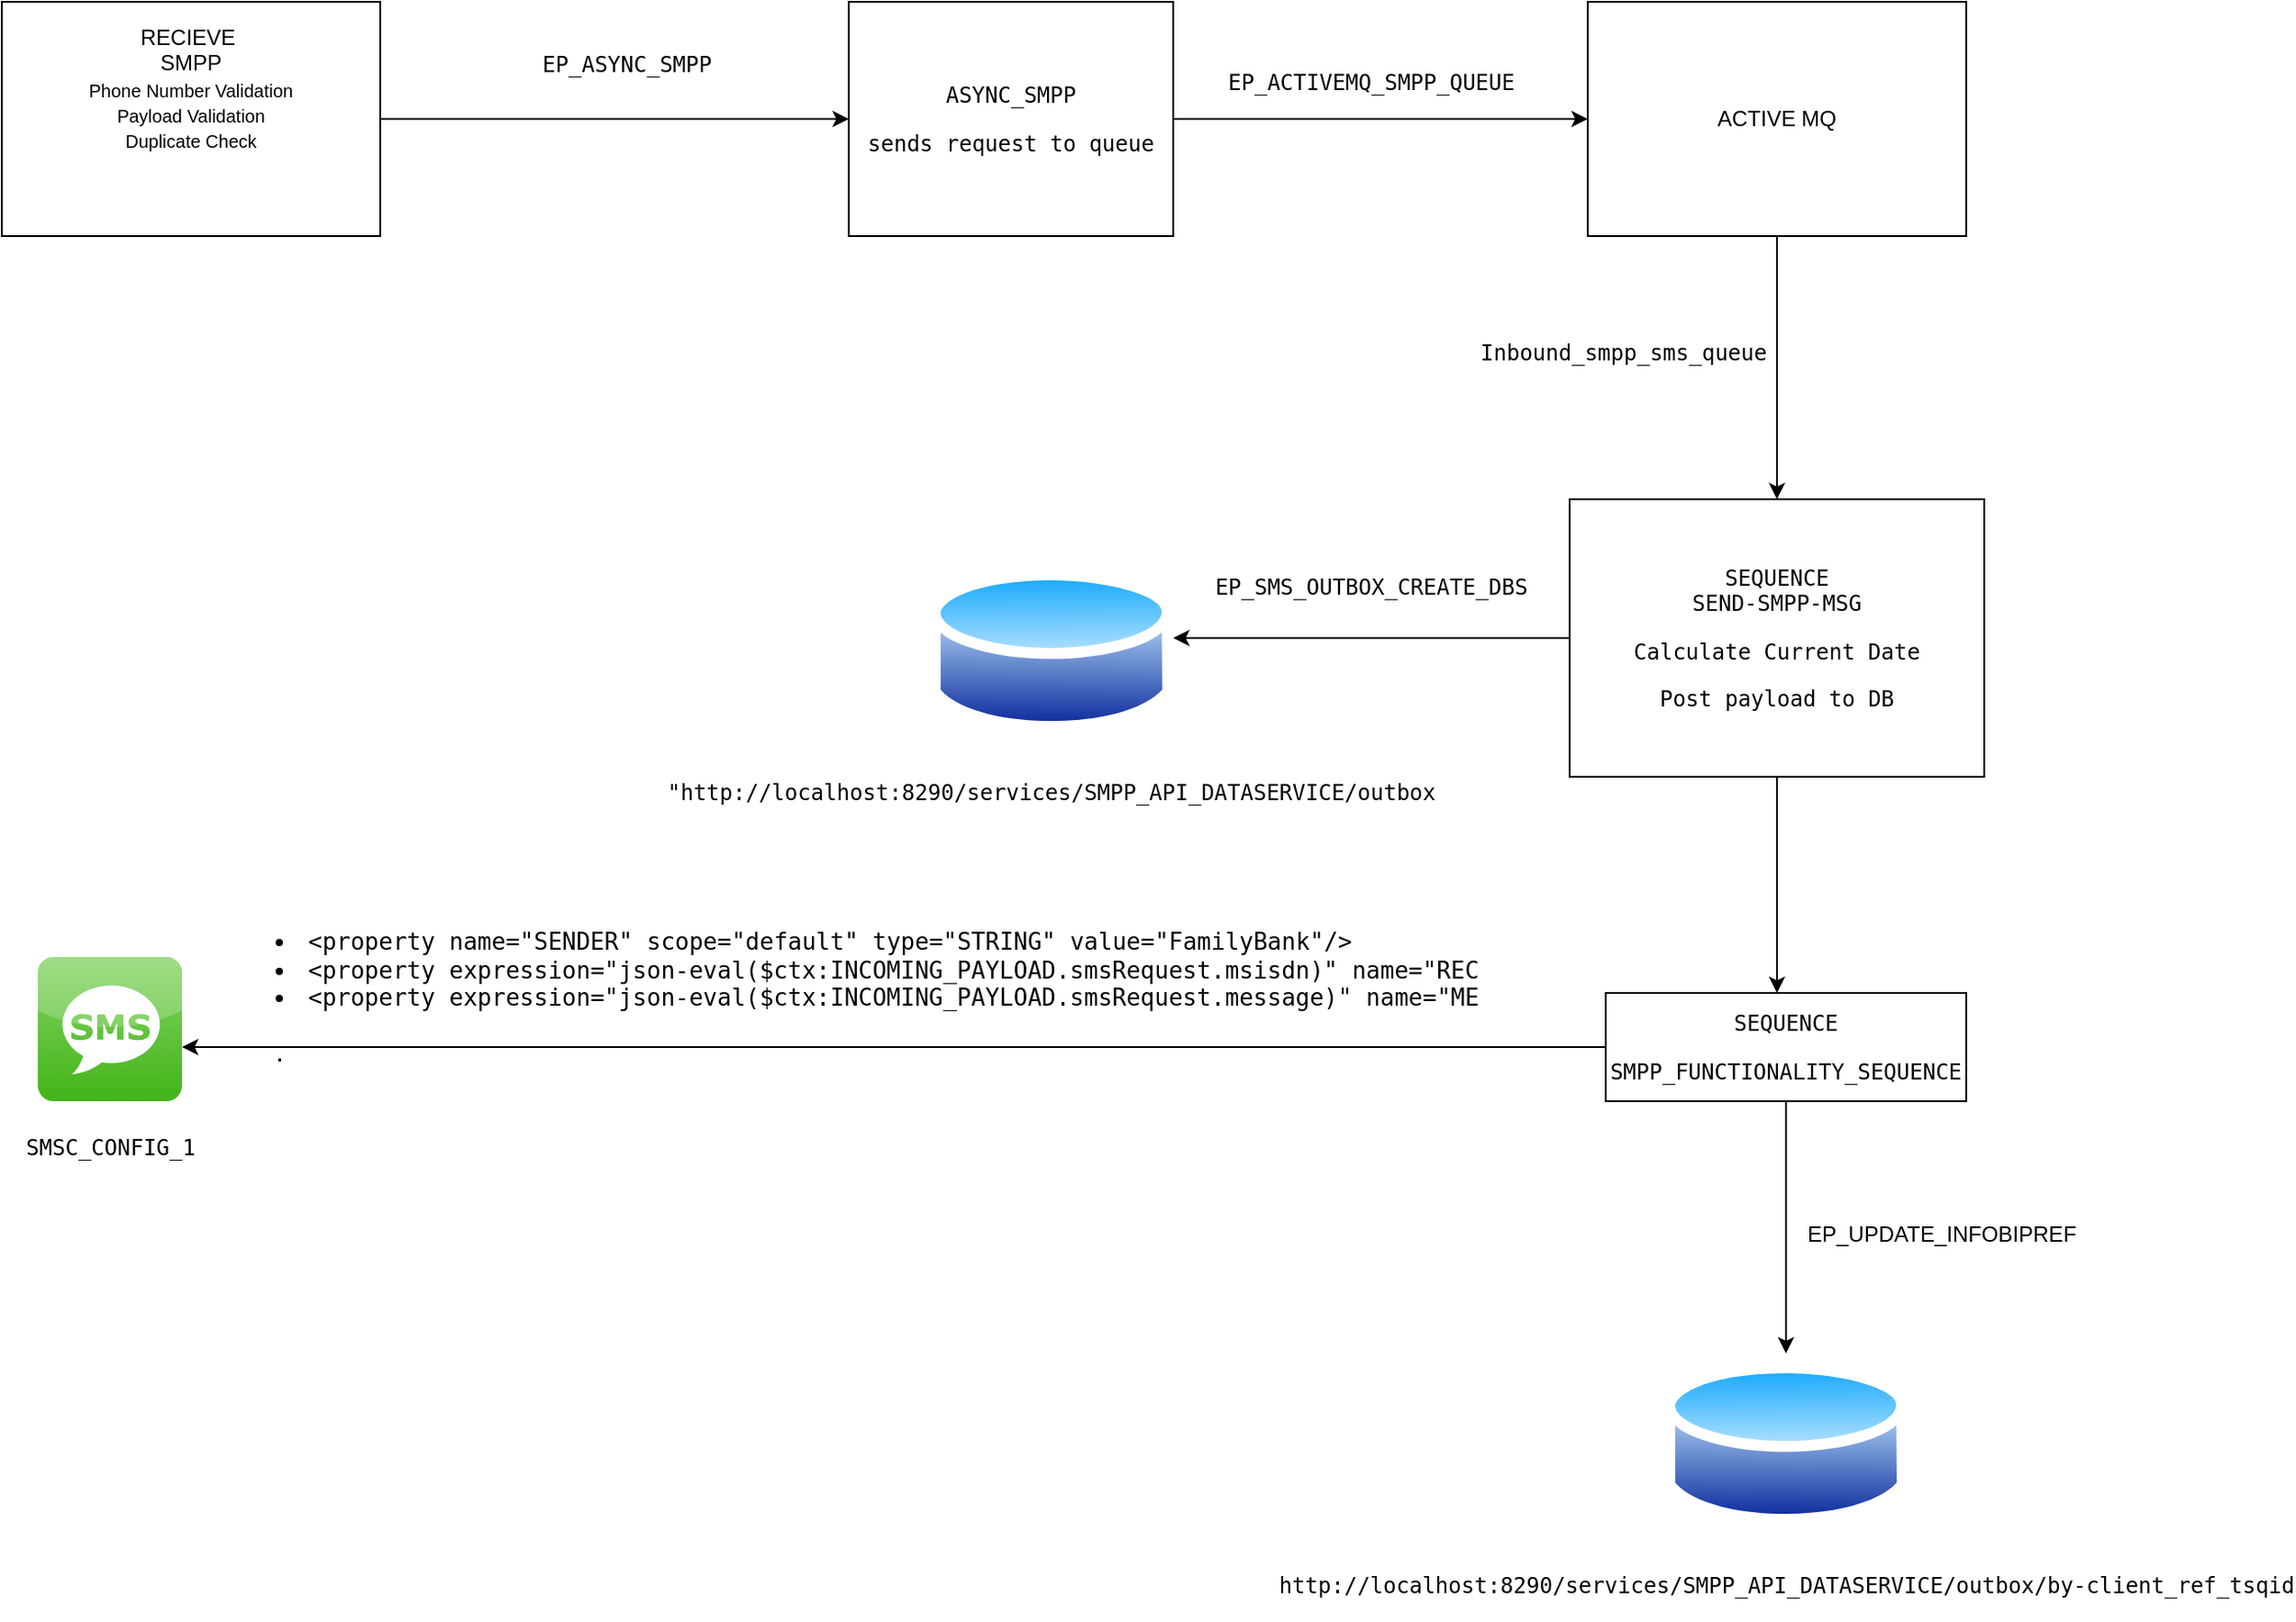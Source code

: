 <mxfile version="26.2.12">
  <diagram name="Page-1" id="x8c-PjQw1XkC-ny0uqDQ">
    <mxGraphModel dx="2494" dy="2015" grid="1" gridSize="10" guides="1" tooltips="1" connect="1" arrows="1" fold="1" page="1" pageScale="1" pageWidth="827" pageHeight="1169" math="0" shadow="0">
      <root>
        <mxCell id="0" />
        <mxCell id="1" parent="0" />
        <mxCell id="fhN8rQT-Gy1D83r5vh_d-3" style="edgeStyle=orthogonalEdgeStyle;rounded=0;orthogonalLoop=1;jettySize=auto;html=1;entryX=0;entryY=0.5;entryDx=0;entryDy=0;" edge="1" parent="1" source="fhN8rQT-Gy1D83r5vh_d-1" target="fhN8rQT-Gy1D83r5vh_d-2">
          <mxGeometry relative="1" as="geometry" />
        </mxCell>
        <mxCell id="fhN8rQT-Gy1D83r5vh_d-1" value="RECIEVE&amp;nbsp;&lt;div&gt;SMPP&lt;/div&gt;&lt;div&gt;&lt;font style=&quot;font-size: 10px;&quot;&gt;Phone Number Validation&lt;/font&gt;&lt;/div&gt;&lt;div&gt;&lt;font style=&quot;font-size: 10px;&quot;&gt;Payload Validation&lt;/font&gt;&lt;/div&gt;&lt;div&gt;&lt;font style=&quot;font-size: 10px;&quot;&gt;Duplicate Check&lt;/font&gt;&lt;/div&gt;&lt;div&gt;&lt;font style=&quot;font-size: 10px;&quot;&gt;&lt;br&gt;&lt;/font&gt;&lt;/div&gt;&lt;div&gt;&lt;font size=&quot;3&quot;&gt;&lt;br&gt;&lt;/font&gt;&lt;/div&gt;" style="rounded=0;whiteSpace=wrap;html=1;" vertex="1" parent="1">
          <mxGeometry x="-790" y="-920" width="210" height="130" as="geometry" />
        </mxCell>
        <mxCell id="fhN8rQT-Gy1D83r5vh_d-6" style="edgeStyle=orthogonalEdgeStyle;rounded=0;orthogonalLoop=1;jettySize=auto;html=1;entryX=0;entryY=0.5;entryDx=0;entryDy=0;" edge="1" parent="1" source="fhN8rQT-Gy1D83r5vh_d-2" target="fhN8rQT-Gy1D83r5vh_d-5">
          <mxGeometry relative="1" as="geometry" />
        </mxCell>
        <mxCell id="fhN8rQT-Gy1D83r5vh_d-2" value="&lt;pre&gt;&lt;code class=&quot;xml hljs&quot;&gt;ASYNC_SMPP&lt;/code&gt;&lt;/pre&gt;&lt;pre&gt;&lt;code class=&quot;xml hljs&quot;&gt;sends request to queue&lt;/code&gt;&lt;/pre&gt;" style="rounded=0;whiteSpace=wrap;html=1;" vertex="1" parent="1">
          <mxGeometry x="-320" y="-920" width="180" height="130" as="geometry" />
        </mxCell>
        <mxCell id="fhN8rQT-Gy1D83r5vh_d-4" value="&lt;pre&gt;&lt;code class=&quot;xml hljs&quot;&gt;EP_ASYNC_SMPP&lt;/code&gt;&lt;/pre&gt;" style="text;html=1;align=center;verticalAlign=middle;whiteSpace=wrap;rounded=0;" vertex="1" parent="1">
          <mxGeometry x="-473" y="-900" width="60" height="30" as="geometry" />
        </mxCell>
        <mxCell id="fhN8rQT-Gy1D83r5vh_d-10" style="edgeStyle=orthogonalEdgeStyle;rounded=0;orthogonalLoop=1;jettySize=auto;html=1;entryX=0.5;entryY=0;entryDx=0;entryDy=0;" edge="1" parent="1" source="fhN8rQT-Gy1D83r5vh_d-5" target="fhN8rQT-Gy1D83r5vh_d-8">
          <mxGeometry relative="1" as="geometry" />
        </mxCell>
        <mxCell id="fhN8rQT-Gy1D83r5vh_d-5" value="ACTIVE MQ" style="rounded=0;whiteSpace=wrap;html=1;" vertex="1" parent="1">
          <mxGeometry x="90" y="-920" width="210" height="130" as="geometry" />
        </mxCell>
        <mxCell id="fhN8rQT-Gy1D83r5vh_d-7" value="&lt;pre&gt;&lt;code class=&quot;xml hljs&quot;&gt;EP_ACTIVEMQ_SMPP_QUEUE&lt;/code&gt;&lt;/pre&gt;" style="text;html=1;align=center;verticalAlign=middle;whiteSpace=wrap;rounded=0;" vertex="1" parent="1">
          <mxGeometry x="-60" y="-890" width="60" height="30" as="geometry" />
        </mxCell>
        <mxCell id="fhN8rQT-Gy1D83r5vh_d-18" style="edgeStyle=orthogonalEdgeStyle;rounded=0;orthogonalLoop=1;jettySize=auto;html=1;" edge="1" parent="1" source="fhN8rQT-Gy1D83r5vh_d-8">
          <mxGeometry relative="1" as="geometry">
            <mxPoint x="195" y="-370" as="targetPoint" />
          </mxGeometry>
        </mxCell>
        <mxCell id="fhN8rQT-Gy1D83r5vh_d-8" value="&lt;pre&gt;&lt;code class=&quot;xml hljs&quot;&gt;SEQUENCE&lt;br&gt;SEND-SMPP-MSG&lt;/code&gt;&lt;/pre&gt;&lt;pre&gt;Calculate Current Date&lt;/pre&gt;&lt;pre&gt;Post payload to DB&lt;/pre&gt;" style="rounded=0;whiteSpace=wrap;html=1;" vertex="1" parent="1">
          <mxGeometry x="80" y="-644" width="230" height="154" as="geometry" />
        </mxCell>
        <mxCell id="fhN8rQT-Gy1D83r5vh_d-11" value="&lt;pre&gt;&lt;code class=&quot;xml hljs&quot;&gt;Inbound_smpp_sms_queue&lt;/code&gt;&lt;/pre&gt;" style="text;html=1;align=center;verticalAlign=middle;whiteSpace=wrap;rounded=0;" vertex="1" parent="1">
          <mxGeometry x="80" y="-740" width="60" height="30" as="geometry" />
        </mxCell>
        <mxCell id="fhN8rQT-Gy1D83r5vh_d-12" value="&lt;pre&gt;&lt;code class=&quot;xml hljs&quot;&gt;EP_SMS_OUTBOX_CREATE_DBS&lt;/code&gt;&lt;/pre&gt;" style="text;html=1;align=center;verticalAlign=middle;whiteSpace=wrap;rounded=0;" vertex="1" parent="1">
          <mxGeometry x="-60" y="-610" width="60" height="30" as="geometry" />
        </mxCell>
        <mxCell id="fhN8rQT-Gy1D83r5vh_d-14" value="&lt;pre&gt;&lt;code class=&quot;xml hljs&quot;&gt;&quot;http://localhost:8290/services/SMPP_API_DATASERVICE/outbox&lt;/code&gt;&lt;/pre&gt;" style="image;aspect=fixed;perimeter=ellipsePerimeter;html=1;align=center;shadow=0;dashed=0;spacingTop=3;image=img/lib/active_directory/database.svg;" vertex="1" parent="1">
          <mxGeometry x="-275.14" y="-610" width="135.14" height="100" as="geometry" />
        </mxCell>
        <mxCell id="fhN8rQT-Gy1D83r5vh_d-16" style="edgeStyle=orthogonalEdgeStyle;rounded=0;orthogonalLoop=1;jettySize=auto;html=1;entryX=1;entryY=0.43;entryDx=0;entryDy=0;entryPerimeter=0;" edge="1" parent="1" source="fhN8rQT-Gy1D83r5vh_d-8" target="fhN8rQT-Gy1D83r5vh_d-14">
          <mxGeometry relative="1" as="geometry" />
        </mxCell>
        <mxCell id="fhN8rQT-Gy1D83r5vh_d-21" style="edgeStyle=orthogonalEdgeStyle;rounded=0;orthogonalLoop=1;jettySize=auto;html=1;" edge="1" parent="1" source="fhN8rQT-Gy1D83r5vh_d-17">
          <mxGeometry relative="1" as="geometry">
            <mxPoint x="-690" y="-340" as="targetPoint" />
          </mxGeometry>
        </mxCell>
        <mxCell id="fhN8rQT-Gy1D83r5vh_d-24" style="edgeStyle=orthogonalEdgeStyle;rounded=0;orthogonalLoop=1;jettySize=auto;html=1;" edge="1" parent="1" source="fhN8rQT-Gy1D83r5vh_d-17" target="fhN8rQT-Gy1D83r5vh_d-22">
          <mxGeometry relative="1" as="geometry" />
        </mxCell>
        <mxCell id="fhN8rQT-Gy1D83r5vh_d-17" value="&lt;pre&gt;SEQUENCE&lt;/pre&gt;&lt;pre&gt;&lt;code class=&quot;xml hljs&quot;&gt;SMPP_FUNCTIONALITY_SEQUENCE&lt;/code&gt;&lt;/pre&gt;" style="rounded=0;whiteSpace=wrap;html=1;" vertex="1" parent="1">
          <mxGeometry x="100" y="-370" width="200" height="60" as="geometry" />
        </mxCell>
        <mxCell id="fhN8rQT-Gy1D83r5vh_d-19" value="&lt;pre&gt;&lt;code class=&quot;xml hljs&quot;&gt;SMSC_CONFIG_1&lt;/code&gt;&lt;/pre&gt;" style="dashed=0;outlineConnect=0;html=1;align=center;labelPosition=center;verticalLabelPosition=bottom;verticalAlign=top;shape=mxgraph.webicons.sms;fillColor=#86D466;gradientColor=#42B418" vertex="1" parent="1">
          <mxGeometry x="-770" y="-390" width="80" height="80" as="geometry" />
        </mxCell>
        <mxCell id="fhN8rQT-Gy1D83r5vh_d-20" value="&lt;pre&gt;&lt;code class=&quot;xml hljs&quot;&gt;&lt;font size=&quot;3&quot;&gt;&lt;li rel=&quot;L8&quot; class=&quot;L8&quot;&gt;&lt;span class=&quot;hljs-tag&quot;&gt;&amp;lt;&lt;span class=&quot;hljs-name&quot;&gt;property&lt;/span&gt; &lt;span class=&quot;hljs-attr&quot;&gt;name&lt;/span&gt;=&lt;span class=&quot;hljs-string&quot;&gt;&quot;SENDER&quot;&lt;/span&gt; &lt;span class=&quot;hljs-attr&quot;&gt;scope&lt;/span&gt;=&lt;span class=&quot;hljs-string&quot;&gt;&quot;default&quot;&lt;/span&gt; &lt;span class=&quot;hljs-attr&quot;&gt;type&lt;/span&gt;=&lt;span class=&quot;hljs-string&quot;&gt;&quot;STRING&quot;&lt;/span&gt; &lt;span class=&quot;hljs-attr&quot;&gt;value&lt;/span&gt;=&lt;span class=&quot;hljs-string&quot;&gt;&quot;FamilyBank&quot;&lt;/span&gt;/&amp;gt;&lt;/span&gt;&lt;/li&gt;&lt;li rel=&quot;L9&quot; class=&quot;L9&quot;&gt;&lt;span class=&quot;hljs-tag&quot;&gt;&amp;lt;&lt;span class=&quot;hljs-name&quot;&gt;property&lt;/span&gt; &lt;span class=&quot;hljs-attr&quot;&gt;expression&lt;/span&gt;=&lt;span class=&quot;hljs-string&quot;&gt;&quot;json-eval($ctx:INCOMING_PAYLOAD.smsRequest.msisdn)&quot;&lt;/span&gt; &lt;span class=&quot;hljs-attr&quot;&gt;name&lt;/span&gt;=&lt;span class=&quot;hljs-string&quot;&gt;&quot;RECIPIENT&quot;&lt;/span&gt; &lt;span class=&quot;hljs-attr&quot;&gt;scope&lt;/span&gt;=&lt;span class=&quot;hljs-string&quot;&gt;&quot;default&quot;&lt;/span&gt; &lt;span class=&quot;hljs-attr&quot;&gt;type&lt;/span&gt;=&lt;span class=&quot;hljs-string&quot;&gt;&quot;STRING&quot;&lt;/span&gt;/&amp;gt;&lt;/span&gt;&lt;/li&gt;&lt;li rel=&quot;L10&quot; class=&quot;L10&quot;&gt;&lt;span class=&quot;hljs-tag&quot;&gt;&amp;lt;&lt;span class=&quot;hljs-name&quot;&gt;property&lt;/span&gt; &lt;span class=&quot;hljs-attr&quot;&gt;expression&lt;/span&gt;=&lt;span class=&quot;hljs-string&quot;&gt;&quot;json-eval($ctx:INCOMING_PAYLOAD.smsRequest.message)&quot;&lt;/span&gt; &lt;span class=&quot;hljs-attr&quot;&gt;name&lt;/span&gt;=&lt;span class=&quot;hljs-string&quot;&gt;&quot;MESSAGE&quot;&lt;/span&gt; &lt;span class=&quot;hljs-attr&quot;&gt;scope&lt;/span&gt;=&lt;span class=&quot;hljs-string&quot;&gt;&quot;default&quot;&lt;/span&gt; &lt;span class=&quot;hljs-attr&quot;&gt;type&lt;/span&gt;=&lt;span class=&quot;hljs-string&quot;&gt;&quot;STRING&quot;&lt;/span&gt;/&amp;gt;&lt;/span&gt;&lt;/li&gt;&lt;/font&gt;&lt;/code&gt;&lt;/pre&gt;&lt;p&gt;&lt;font size=&quot;3&quot;&gt;.&lt;/font&gt;&lt;/p&gt;" style="text;html=1;whiteSpace=wrap;overflow=hidden;rounded=0;" vertex="1" parent="1">
          <mxGeometry x="-640" y="-425" width="670" height="130" as="geometry" />
        </mxCell>
        <mxCell id="fhN8rQT-Gy1D83r5vh_d-22" value="&lt;pre&gt;&lt;code class=&quot;xml hljs&quot;&gt;http://localhost:8290/services/SMPP_API_DATASERVICE/outbox/by-client_ref_tsqid&lt;/code&gt;&lt;/pre&gt;" style="image;aspect=fixed;perimeter=ellipsePerimeter;html=1;align=center;shadow=0;dashed=0;spacingTop=3;image=img/lib/active_directory/database.svg;" vertex="1" parent="1">
          <mxGeometry x="132.43" y="-170" width="135.14" height="100" as="geometry" />
        </mxCell>
        <mxCell id="fhN8rQT-Gy1D83r5vh_d-23" value="EP_UPDATE_INFOBIPREF" style="text;whiteSpace=wrap;html=1;" vertex="1" parent="1">
          <mxGeometry x="210" y="-250" width="180" height="40" as="geometry" />
        </mxCell>
      </root>
    </mxGraphModel>
  </diagram>
</mxfile>
